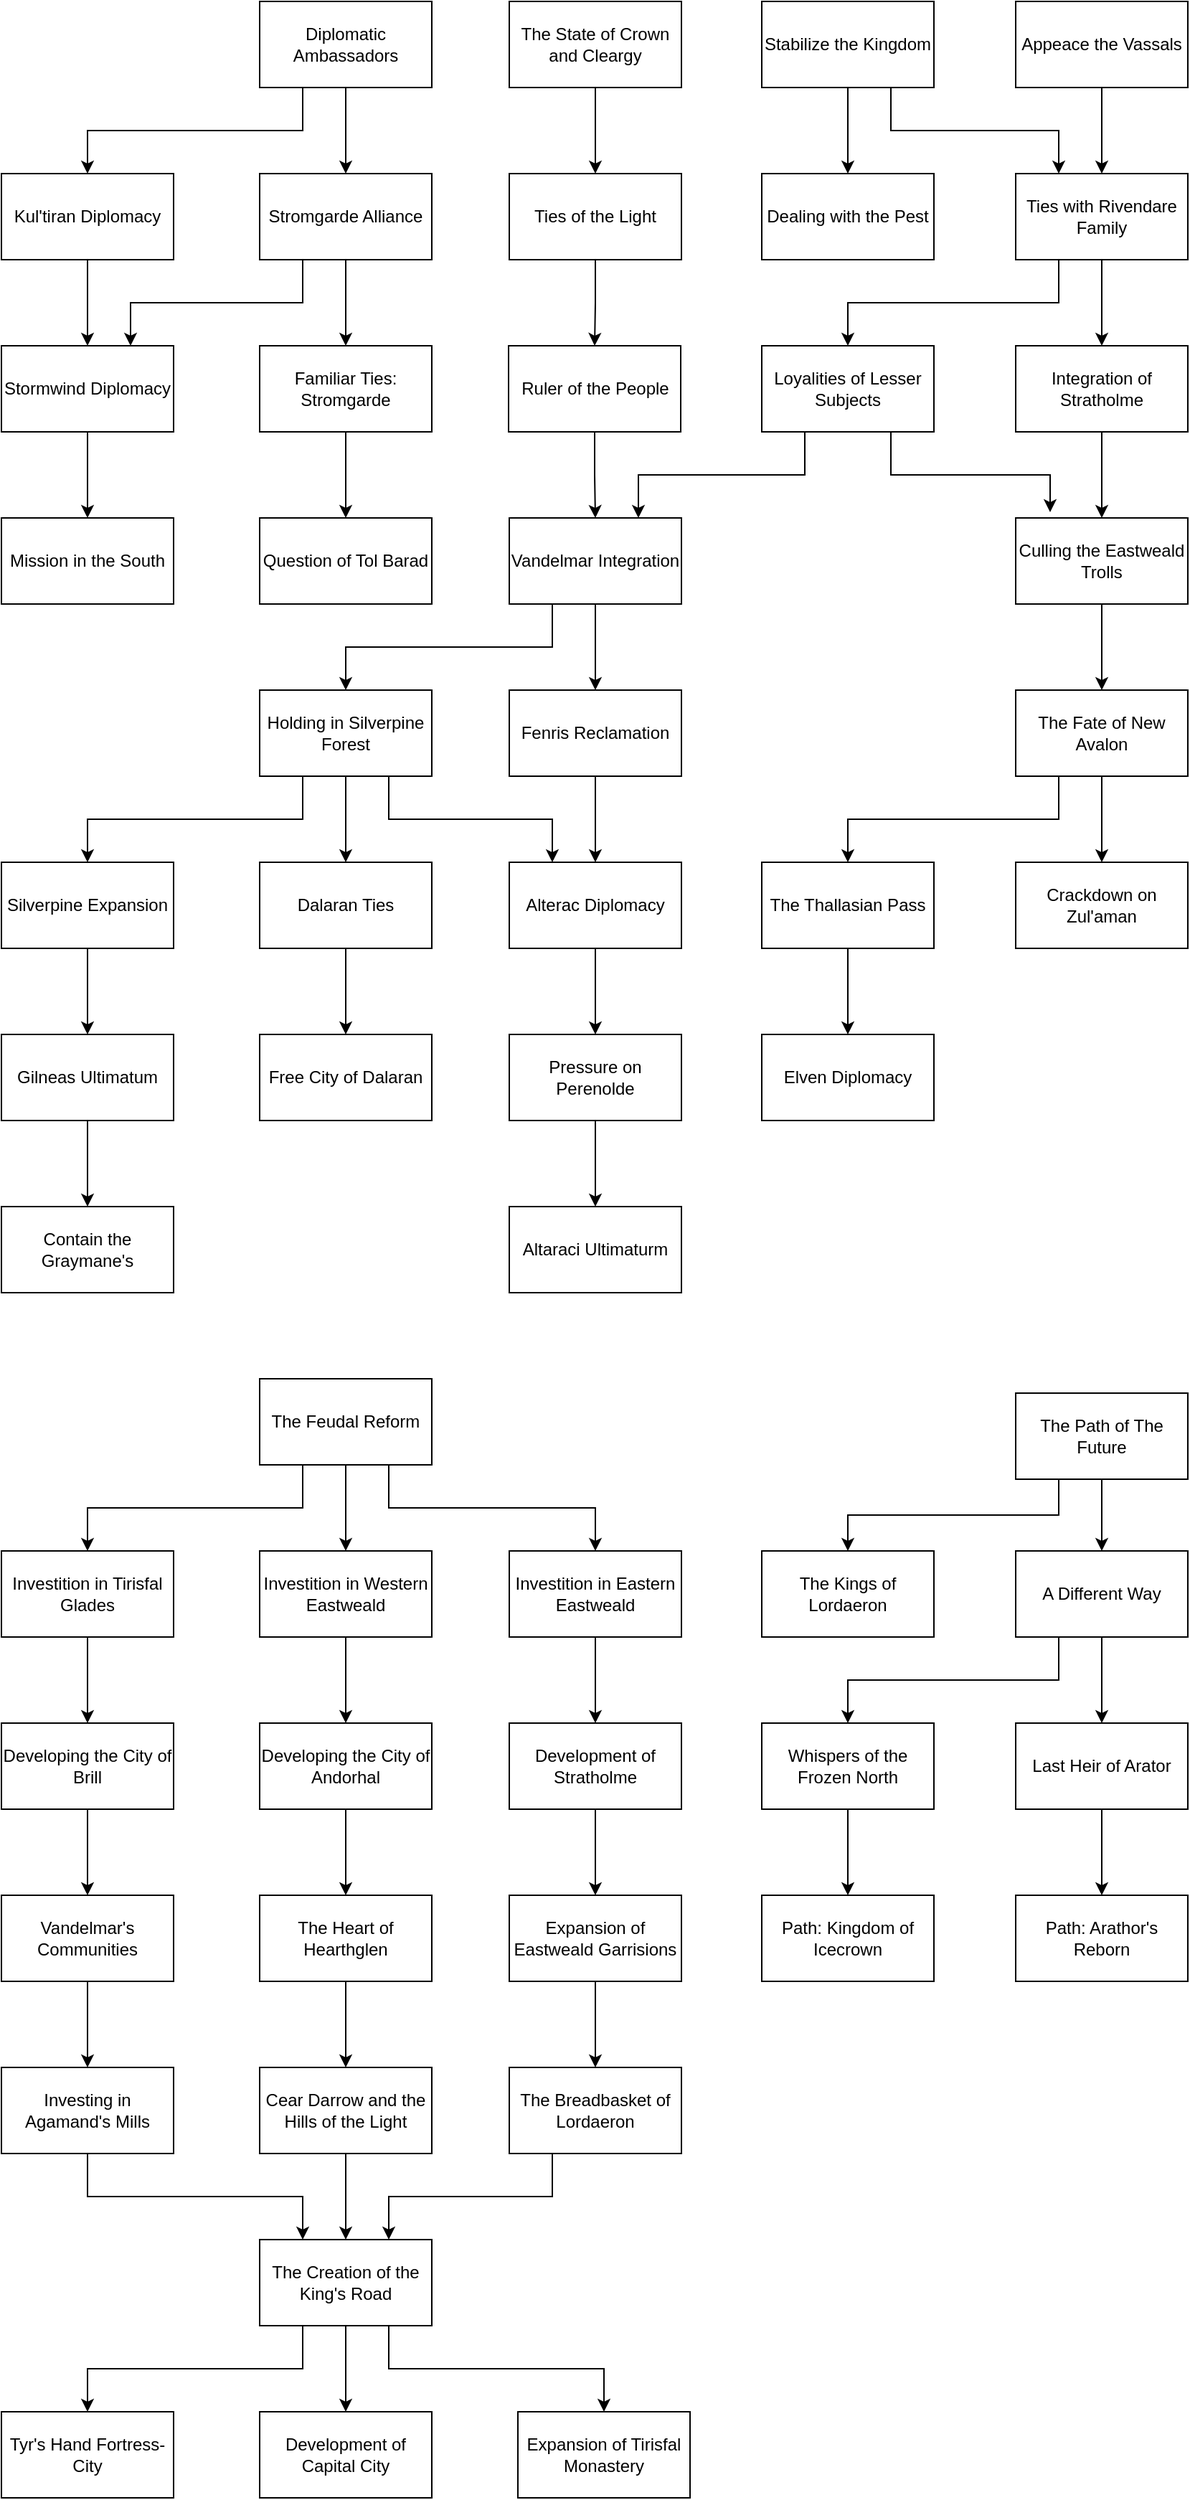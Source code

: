 <mxfile version="22.1.11" type="device">
  <diagram name="Strona-1" id="QdyoNQn1TazNJfPkpICF">
    <mxGraphModel dx="1050" dy="558" grid="1" gridSize="10" guides="1" tooltips="1" connect="1" arrows="1" fold="1" page="1" pageScale="1" pageWidth="827" pageHeight="1169" math="0" shadow="0">
      <root>
        <mxCell id="0" />
        <mxCell id="1" parent="0" />
        <mxCell id="F89bRiw3mPa7HIBQUPXN-23" style="edgeStyle=orthogonalEdgeStyle;rounded=0;orthogonalLoop=1;jettySize=auto;html=1;exitX=0.5;exitY=1;exitDx=0;exitDy=0;" edge="1" parent="1" source="F89bRiw3mPa7HIBQUPXN-1" target="F89bRiw3mPa7HIBQUPXN-21">
          <mxGeometry relative="1" as="geometry" />
        </mxCell>
        <mxCell id="F89bRiw3mPa7HIBQUPXN-1" value="The State of Crown and Cleargy" style="rounded=0;whiteSpace=wrap;html=1;" vertex="1" parent="1">
          <mxGeometry x="354" width="120" height="60" as="geometry" />
        </mxCell>
        <mxCell id="F89bRiw3mPa7HIBQUPXN-65" style="edgeStyle=orthogonalEdgeStyle;rounded=0;orthogonalLoop=1;jettySize=auto;html=1;exitX=0.25;exitY=1;exitDx=0;exitDy=0;entryX=0.75;entryY=0;entryDx=0;entryDy=0;" edge="1" parent="1" source="F89bRiw3mPa7HIBQUPXN-2" target="F89bRiw3mPa7HIBQUPXN-59">
          <mxGeometry relative="1" as="geometry" />
        </mxCell>
        <mxCell id="F89bRiw3mPa7HIBQUPXN-67" style="edgeStyle=orthogonalEdgeStyle;rounded=0;orthogonalLoop=1;jettySize=auto;html=1;exitX=0.5;exitY=1;exitDx=0;exitDy=0;entryX=0.5;entryY=0;entryDx=0;entryDy=0;" edge="1" parent="1" source="F89bRiw3mPa7HIBQUPXN-2" target="F89bRiw3mPa7HIBQUPXN-62">
          <mxGeometry relative="1" as="geometry" />
        </mxCell>
        <mxCell id="F89bRiw3mPa7HIBQUPXN-2" value="Stromgarde Alliance" style="rounded=0;whiteSpace=wrap;html=1;" vertex="1" parent="1">
          <mxGeometry x="180" y="120" width="120" height="60" as="geometry" />
        </mxCell>
        <mxCell id="F89bRiw3mPa7HIBQUPXN-17" style="edgeStyle=orthogonalEdgeStyle;rounded=0;orthogonalLoop=1;jettySize=auto;html=1;exitX=0.5;exitY=1;exitDx=0;exitDy=0;" edge="1" parent="1" source="F89bRiw3mPa7HIBQUPXN-3" target="F89bRiw3mPa7HIBQUPXN-7">
          <mxGeometry relative="1" as="geometry" />
        </mxCell>
        <mxCell id="F89bRiw3mPa7HIBQUPXN-3" value="Appeace the Vassals" style="rounded=0;whiteSpace=wrap;html=1;" vertex="1" parent="1">
          <mxGeometry x="707" width="120" height="60" as="geometry" />
        </mxCell>
        <mxCell id="F89bRiw3mPa7HIBQUPXN-60" style="edgeStyle=orthogonalEdgeStyle;rounded=0;orthogonalLoop=1;jettySize=auto;html=1;exitX=0.25;exitY=1;exitDx=0;exitDy=0;" edge="1" parent="1" source="F89bRiw3mPa7HIBQUPXN-4" target="F89bRiw3mPa7HIBQUPXN-58">
          <mxGeometry relative="1" as="geometry" />
        </mxCell>
        <mxCell id="F89bRiw3mPa7HIBQUPXN-61" style="edgeStyle=orthogonalEdgeStyle;rounded=0;orthogonalLoop=1;jettySize=auto;html=1;exitX=0.5;exitY=1;exitDx=0;exitDy=0;" edge="1" parent="1" source="F89bRiw3mPa7HIBQUPXN-4" target="F89bRiw3mPa7HIBQUPXN-2">
          <mxGeometry relative="1" as="geometry" />
        </mxCell>
        <mxCell id="F89bRiw3mPa7HIBQUPXN-4" value="Diplomatic Ambassadors" style="rounded=0;whiteSpace=wrap;html=1;" vertex="1" parent="1">
          <mxGeometry x="180" width="120" height="60" as="geometry" />
        </mxCell>
        <mxCell id="F89bRiw3mPa7HIBQUPXN-26" style="edgeStyle=orthogonalEdgeStyle;rounded=0;orthogonalLoop=1;jettySize=auto;html=1;exitX=0.75;exitY=1;exitDx=0;exitDy=0;entryX=0.25;entryY=0;entryDx=0;entryDy=0;" edge="1" parent="1" source="F89bRiw3mPa7HIBQUPXN-5" target="F89bRiw3mPa7HIBQUPXN-7">
          <mxGeometry relative="1" as="geometry" />
        </mxCell>
        <mxCell id="F89bRiw3mPa7HIBQUPXN-28" style="edgeStyle=orthogonalEdgeStyle;rounded=0;orthogonalLoop=1;jettySize=auto;html=1;exitX=0.5;exitY=1;exitDx=0;exitDy=0;" edge="1" parent="1" source="F89bRiw3mPa7HIBQUPXN-5" target="F89bRiw3mPa7HIBQUPXN-27">
          <mxGeometry relative="1" as="geometry" />
        </mxCell>
        <mxCell id="F89bRiw3mPa7HIBQUPXN-5" value="Stabilize the Kingdom" style="rounded=0;whiteSpace=wrap;html=1;" vertex="1" parent="1">
          <mxGeometry x="530" width="120" height="60" as="geometry" />
        </mxCell>
        <mxCell id="F89bRiw3mPa7HIBQUPXN-10" style="edgeStyle=orthogonalEdgeStyle;rounded=0;orthogonalLoop=1;jettySize=auto;html=1;exitX=0.5;exitY=1;exitDx=0;exitDy=0;entryX=0.5;entryY=0;entryDx=0;entryDy=0;" edge="1" parent="1" source="F89bRiw3mPa7HIBQUPXN-7" target="F89bRiw3mPa7HIBQUPXN-9">
          <mxGeometry relative="1" as="geometry" />
        </mxCell>
        <mxCell id="F89bRiw3mPa7HIBQUPXN-12" style="edgeStyle=orthogonalEdgeStyle;rounded=0;orthogonalLoop=1;jettySize=auto;html=1;exitX=0.25;exitY=1;exitDx=0;exitDy=0;" edge="1" parent="1" source="F89bRiw3mPa7HIBQUPXN-7" target="F89bRiw3mPa7HIBQUPXN-11">
          <mxGeometry relative="1" as="geometry" />
        </mxCell>
        <mxCell id="F89bRiw3mPa7HIBQUPXN-7" value="Ties with Rivendare Family" style="rounded=0;whiteSpace=wrap;html=1;" vertex="1" parent="1">
          <mxGeometry x="707" y="120" width="120" height="60" as="geometry" />
        </mxCell>
        <mxCell id="F89bRiw3mPa7HIBQUPXN-15" style="edgeStyle=orthogonalEdgeStyle;rounded=0;orthogonalLoop=1;jettySize=auto;html=1;exitX=0.5;exitY=1;exitDx=0;exitDy=0;entryX=0.5;entryY=0;entryDx=0;entryDy=0;" edge="1" parent="1" source="F89bRiw3mPa7HIBQUPXN-9" target="F89bRiw3mPa7HIBQUPXN-13">
          <mxGeometry relative="1" as="geometry" />
        </mxCell>
        <mxCell id="F89bRiw3mPa7HIBQUPXN-9" value="Integration of Stratholme" style="rounded=0;whiteSpace=wrap;html=1;" vertex="1" parent="1">
          <mxGeometry x="707" y="240" width="120" height="60" as="geometry" />
        </mxCell>
        <mxCell id="F89bRiw3mPa7HIBQUPXN-19" style="edgeStyle=orthogonalEdgeStyle;rounded=0;orthogonalLoop=1;jettySize=auto;html=1;exitX=0.25;exitY=1;exitDx=0;exitDy=0;entryX=0.75;entryY=0;entryDx=0;entryDy=0;" edge="1" parent="1" source="F89bRiw3mPa7HIBQUPXN-11" target="F89bRiw3mPa7HIBQUPXN-18">
          <mxGeometry relative="1" as="geometry" />
        </mxCell>
        <mxCell id="F89bRiw3mPa7HIBQUPXN-11" value="Loyalities of Lesser Subjects" style="rounded=0;whiteSpace=wrap;html=1;" vertex="1" parent="1">
          <mxGeometry x="530" y="240" width="120" height="60" as="geometry" />
        </mxCell>
        <mxCell id="F89bRiw3mPa7HIBQUPXN-30" style="edgeStyle=orthogonalEdgeStyle;rounded=0;orthogonalLoop=1;jettySize=auto;html=1;exitX=0.5;exitY=1;exitDx=0;exitDy=0;" edge="1" parent="1" source="F89bRiw3mPa7HIBQUPXN-13" target="F89bRiw3mPa7HIBQUPXN-29">
          <mxGeometry relative="1" as="geometry" />
        </mxCell>
        <mxCell id="F89bRiw3mPa7HIBQUPXN-13" value="Culling the Eastweald Trolls" style="rounded=0;whiteSpace=wrap;html=1;" vertex="1" parent="1">
          <mxGeometry x="707" y="360" width="120" height="60" as="geometry" />
        </mxCell>
        <mxCell id="F89bRiw3mPa7HIBQUPXN-38" style="edgeStyle=orthogonalEdgeStyle;rounded=0;orthogonalLoop=1;jettySize=auto;html=1;exitX=0.5;exitY=1;exitDx=0;exitDy=0;entryX=0.5;entryY=0;entryDx=0;entryDy=0;" edge="1" parent="1" source="F89bRiw3mPa7HIBQUPXN-18" target="F89bRiw3mPa7HIBQUPXN-37">
          <mxGeometry relative="1" as="geometry" />
        </mxCell>
        <mxCell id="F89bRiw3mPa7HIBQUPXN-40" style="edgeStyle=orthogonalEdgeStyle;rounded=0;orthogonalLoop=1;jettySize=auto;html=1;exitX=0.25;exitY=1;exitDx=0;exitDy=0;" edge="1" parent="1" source="F89bRiw3mPa7HIBQUPXN-18" target="F89bRiw3mPa7HIBQUPXN-39">
          <mxGeometry relative="1" as="geometry" />
        </mxCell>
        <mxCell id="F89bRiw3mPa7HIBQUPXN-18" value="Vandelmar Integration" style="rounded=0;whiteSpace=wrap;html=1;" vertex="1" parent="1">
          <mxGeometry x="354" y="360" width="120" height="60" as="geometry" />
        </mxCell>
        <mxCell id="F89bRiw3mPa7HIBQUPXN-20" style="edgeStyle=orthogonalEdgeStyle;rounded=0;orthogonalLoop=1;jettySize=auto;html=1;exitX=0.75;exitY=1;exitDx=0;exitDy=0;entryX=0.2;entryY=-0.067;entryDx=0;entryDy=0;entryPerimeter=0;" edge="1" parent="1" source="F89bRiw3mPa7HIBQUPXN-11" target="F89bRiw3mPa7HIBQUPXN-13">
          <mxGeometry relative="1" as="geometry" />
        </mxCell>
        <mxCell id="F89bRiw3mPa7HIBQUPXN-24" style="edgeStyle=orthogonalEdgeStyle;rounded=0;orthogonalLoop=1;jettySize=auto;html=1;exitX=0.5;exitY=1;exitDx=0;exitDy=0;entryX=0.5;entryY=0;entryDx=0;entryDy=0;" edge="1" parent="1" source="F89bRiw3mPa7HIBQUPXN-21" target="F89bRiw3mPa7HIBQUPXN-22">
          <mxGeometry relative="1" as="geometry" />
        </mxCell>
        <mxCell id="F89bRiw3mPa7HIBQUPXN-21" value="Ties of the Light" style="rounded=0;whiteSpace=wrap;html=1;" vertex="1" parent="1">
          <mxGeometry x="354" y="120" width="120" height="60" as="geometry" />
        </mxCell>
        <mxCell id="F89bRiw3mPa7HIBQUPXN-25" style="edgeStyle=orthogonalEdgeStyle;rounded=0;orthogonalLoop=1;jettySize=auto;html=1;exitX=0.5;exitY=1;exitDx=0;exitDy=0;" edge="1" parent="1" source="F89bRiw3mPa7HIBQUPXN-22" target="F89bRiw3mPa7HIBQUPXN-18">
          <mxGeometry relative="1" as="geometry" />
        </mxCell>
        <mxCell id="F89bRiw3mPa7HIBQUPXN-22" value="Ruler of the People" style="rounded=0;whiteSpace=wrap;html=1;" vertex="1" parent="1">
          <mxGeometry x="353.5" y="240" width="120" height="60" as="geometry" />
        </mxCell>
        <mxCell id="F89bRiw3mPa7HIBQUPXN-27" value="Dealing with the Pest" style="rounded=0;whiteSpace=wrap;html=1;" vertex="1" parent="1">
          <mxGeometry x="530" y="120" width="120" height="60" as="geometry" />
        </mxCell>
        <mxCell id="F89bRiw3mPa7HIBQUPXN-32" style="edgeStyle=orthogonalEdgeStyle;rounded=0;orthogonalLoop=1;jettySize=auto;html=1;exitX=0.5;exitY=1;exitDx=0;exitDy=0;" edge="1" parent="1" source="F89bRiw3mPa7HIBQUPXN-29" target="F89bRiw3mPa7HIBQUPXN-31">
          <mxGeometry relative="1" as="geometry" />
        </mxCell>
        <mxCell id="F89bRiw3mPa7HIBQUPXN-34" style="edgeStyle=orthogonalEdgeStyle;rounded=0;orthogonalLoop=1;jettySize=auto;html=1;exitX=0.25;exitY=1;exitDx=0;exitDy=0;" edge="1" parent="1" source="F89bRiw3mPa7HIBQUPXN-29" target="F89bRiw3mPa7HIBQUPXN-33">
          <mxGeometry relative="1" as="geometry" />
        </mxCell>
        <mxCell id="F89bRiw3mPa7HIBQUPXN-29" value="The Fate of New Avalon" style="rounded=0;whiteSpace=wrap;html=1;" vertex="1" parent="1">
          <mxGeometry x="707" y="480" width="120" height="60" as="geometry" />
        </mxCell>
        <mxCell id="F89bRiw3mPa7HIBQUPXN-31" value="Crackdown on Zul&#39;aman" style="rounded=0;whiteSpace=wrap;html=1;" vertex="1" parent="1">
          <mxGeometry x="707" y="600" width="120" height="60" as="geometry" />
        </mxCell>
        <mxCell id="F89bRiw3mPa7HIBQUPXN-36" style="edgeStyle=orthogonalEdgeStyle;rounded=0;orthogonalLoop=1;jettySize=auto;html=1;exitX=0.5;exitY=1;exitDx=0;exitDy=0;" edge="1" parent="1" source="F89bRiw3mPa7HIBQUPXN-33" target="F89bRiw3mPa7HIBQUPXN-35">
          <mxGeometry relative="1" as="geometry" />
        </mxCell>
        <mxCell id="F89bRiw3mPa7HIBQUPXN-33" value="The Thallasian Pass" style="rounded=0;whiteSpace=wrap;html=1;" vertex="1" parent="1">
          <mxGeometry x="530" y="600" width="120" height="60" as="geometry" />
        </mxCell>
        <mxCell id="F89bRiw3mPa7HIBQUPXN-35" value="Elven Diplomacy" style="rounded=0;whiteSpace=wrap;html=1;" vertex="1" parent="1">
          <mxGeometry x="530" y="720" width="120" height="60" as="geometry" />
        </mxCell>
        <mxCell id="F89bRiw3mPa7HIBQUPXN-46" style="edgeStyle=orthogonalEdgeStyle;rounded=0;orthogonalLoop=1;jettySize=auto;html=1;exitX=0.5;exitY=1;exitDx=0;exitDy=0;" edge="1" parent="1" source="F89bRiw3mPa7HIBQUPXN-37" target="F89bRiw3mPa7HIBQUPXN-44">
          <mxGeometry relative="1" as="geometry" />
        </mxCell>
        <mxCell id="F89bRiw3mPa7HIBQUPXN-37" value="Fenris Reclamation" style="rounded=0;whiteSpace=wrap;html=1;" vertex="1" parent="1">
          <mxGeometry x="354" y="480" width="120" height="60" as="geometry" />
        </mxCell>
        <mxCell id="F89bRiw3mPa7HIBQUPXN-42" style="edgeStyle=orthogonalEdgeStyle;rounded=0;orthogonalLoop=1;jettySize=auto;html=1;exitX=0.5;exitY=1;exitDx=0;exitDy=0;" edge="1" parent="1" source="F89bRiw3mPa7HIBQUPXN-39" target="F89bRiw3mPa7HIBQUPXN-41">
          <mxGeometry relative="1" as="geometry" />
        </mxCell>
        <mxCell id="F89bRiw3mPa7HIBQUPXN-45" style="edgeStyle=orthogonalEdgeStyle;rounded=0;orthogonalLoop=1;jettySize=auto;html=1;exitX=0.75;exitY=1;exitDx=0;exitDy=0;entryX=0.25;entryY=0;entryDx=0;entryDy=0;" edge="1" parent="1" source="F89bRiw3mPa7HIBQUPXN-39" target="F89bRiw3mPa7HIBQUPXN-44">
          <mxGeometry relative="1" as="geometry" />
        </mxCell>
        <mxCell id="F89bRiw3mPa7HIBQUPXN-48" style="edgeStyle=orthogonalEdgeStyle;rounded=0;orthogonalLoop=1;jettySize=auto;html=1;exitX=0.25;exitY=1;exitDx=0;exitDy=0;" edge="1" parent="1" source="F89bRiw3mPa7HIBQUPXN-39" target="F89bRiw3mPa7HIBQUPXN-43">
          <mxGeometry relative="1" as="geometry" />
        </mxCell>
        <mxCell id="F89bRiw3mPa7HIBQUPXN-39" value="Holding in Silverpine Forest" style="rounded=0;whiteSpace=wrap;html=1;" vertex="1" parent="1">
          <mxGeometry x="180" y="480" width="120" height="60" as="geometry" />
        </mxCell>
        <mxCell id="F89bRiw3mPa7HIBQUPXN-50" style="edgeStyle=orthogonalEdgeStyle;rounded=0;orthogonalLoop=1;jettySize=auto;html=1;exitX=0.5;exitY=1;exitDx=0;exitDy=0;" edge="1" parent="1" source="F89bRiw3mPa7HIBQUPXN-41" target="F89bRiw3mPa7HIBQUPXN-49">
          <mxGeometry relative="1" as="geometry" />
        </mxCell>
        <mxCell id="F89bRiw3mPa7HIBQUPXN-41" value="Dalaran Ties" style="rounded=0;whiteSpace=wrap;html=1;" vertex="1" parent="1">
          <mxGeometry x="180" y="600" width="120" height="60" as="geometry" />
        </mxCell>
        <mxCell id="F89bRiw3mPa7HIBQUPXN-56" style="edgeStyle=orthogonalEdgeStyle;rounded=0;orthogonalLoop=1;jettySize=auto;html=1;exitX=0.5;exitY=1;exitDx=0;exitDy=0;entryX=0.5;entryY=0;entryDx=0;entryDy=0;" edge="1" parent="1" source="F89bRiw3mPa7HIBQUPXN-43" target="F89bRiw3mPa7HIBQUPXN-54">
          <mxGeometry relative="1" as="geometry" />
        </mxCell>
        <mxCell id="F89bRiw3mPa7HIBQUPXN-43" value="Silverpine Expansion" style="rounded=0;whiteSpace=wrap;html=1;" vertex="1" parent="1">
          <mxGeometry y="600" width="120" height="60" as="geometry" />
        </mxCell>
        <mxCell id="F89bRiw3mPa7HIBQUPXN-51" style="edgeStyle=orthogonalEdgeStyle;rounded=0;orthogonalLoop=1;jettySize=auto;html=1;exitX=0.5;exitY=1;exitDx=0;exitDy=0;" edge="1" parent="1" source="F89bRiw3mPa7HIBQUPXN-44" target="F89bRiw3mPa7HIBQUPXN-47">
          <mxGeometry relative="1" as="geometry" />
        </mxCell>
        <mxCell id="F89bRiw3mPa7HIBQUPXN-44" value="Alterac Diplomacy" style="rounded=0;whiteSpace=wrap;html=1;" vertex="1" parent="1">
          <mxGeometry x="354" y="600" width="120" height="60" as="geometry" />
        </mxCell>
        <mxCell id="F89bRiw3mPa7HIBQUPXN-53" style="edgeStyle=orthogonalEdgeStyle;rounded=0;orthogonalLoop=1;jettySize=auto;html=1;exitX=0.5;exitY=1;exitDx=0;exitDy=0;" edge="1" parent="1" source="F89bRiw3mPa7HIBQUPXN-47" target="F89bRiw3mPa7HIBQUPXN-52">
          <mxGeometry relative="1" as="geometry" />
        </mxCell>
        <mxCell id="F89bRiw3mPa7HIBQUPXN-47" value="Pressure on Perenolde" style="rounded=0;whiteSpace=wrap;html=1;" vertex="1" parent="1">
          <mxGeometry x="354" y="720" width="120" height="60" as="geometry" />
        </mxCell>
        <mxCell id="F89bRiw3mPa7HIBQUPXN-49" value="Free City of Dalaran" style="rounded=0;whiteSpace=wrap;html=1;" vertex="1" parent="1">
          <mxGeometry x="180" y="720" width="120" height="60" as="geometry" />
        </mxCell>
        <mxCell id="F89bRiw3mPa7HIBQUPXN-52" value="Altaraci Ultimaturm" style="rounded=0;whiteSpace=wrap;html=1;" vertex="1" parent="1">
          <mxGeometry x="354" y="840" width="120" height="60" as="geometry" />
        </mxCell>
        <mxCell id="F89bRiw3mPa7HIBQUPXN-57" style="edgeStyle=orthogonalEdgeStyle;rounded=0;orthogonalLoop=1;jettySize=auto;html=1;exitX=0.5;exitY=1;exitDx=0;exitDy=0;" edge="1" parent="1" source="F89bRiw3mPa7HIBQUPXN-54" target="F89bRiw3mPa7HIBQUPXN-55">
          <mxGeometry relative="1" as="geometry" />
        </mxCell>
        <mxCell id="F89bRiw3mPa7HIBQUPXN-54" value="Gilneas Ultimatum" style="rounded=0;whiteSpace=wrap;html=1;" vertex="1" parent="1">
          <mxGeometry y="720" width="120" height="60" as="geometry" />
        </mxCell>
        <mxCell id="F89bRiw3mPa7HIBQUPXN-55" value="Contain the Graymane&#39;s" style="rounded=0;whiteSpace=wrap;html=1;" vertex="1" parent="1">
          <mxGeometry y="840" width="120" height="60" as="geometry" />
        </mxCell>
        <mxCell id="F89bRiw3mPa7HIBQUPXN-64" style="edgeStyle=orthogonalEdgeStyle;rounded=0;orthogonalLoop=1;jettySize=auto;html=1;exitX=0.5;exitY=1;exitDx=0;exitDy=0;" edge="1" parent="1" source="F89bRiw3mPa7HIBQUPXN-58" target="F89bRiw3mPa7HIBQUPXN-59">
          <mxGeometry relative="1" as="geometry" />
        </mxCell>
        <mxCell id="F89bRiw3mPa7HIBQUPXN-58" value="Kul&#39;tiran Diplomacy" style="rounded=0;whiteSpace=wrap;html=1;" vertex="1" parent="1">
          <mxGeometry y="120" width="120" height="60" as="geometry" />
        </mxCell>
        <mxCell id="F89bRiw3mPa7HIBQUPXN-70" style="edgeStyle=orthogonalEdgeStyle;rounded=0;orthogonalLoop=1;jettySize=auto;html=1;exitX=0.5;exitY=1;exitDx=0;exitDy=0;" edge="1" parent="1" source="F89bRiw3mPa7HIBQUPXN-59" target="F89bRiw3mPa7HIBQUPXN-69">
          <mxGeometry relative="1" as="geometry" />
        </mxCell>
        <mxCell id="F89bRiw3mPa7HIBQUPXN-59" value="Stormwind Diplomacy" style="rounded=0;whiteSpace=wrap;html=1;" vertex="1" parent="1">
          <mxGeometry y="240" width="120" height="60" as="geometry" />
        </mxCell>
        <mxCell id="F89bRiw3mPa7HIBQUPXN-68" style="edgeStyle=orthogonalEdgeStyle;rounded=0;orthogonalLoop=1;jettySize=auto;html=1;" edge="1" parent="1" source="F89bRiw3mPa7HIBQUPXN-62" target="F89bRiw3mPa7HIBQUPXN-66">
          <mxGeometry relative="1" as="geometry" />
        </mxCell>
        <mxCell id="F89bRiw3mPa7HIBQUPXN-62" value="Familiar Ties: Stromgarde" style="rounded=0;whiteSpace=wrap;html=1;" vertex="1" parent="1">
          <mxGeometry x="180" y="240" width="120" height="60" as="geometry" />
        </mxCell>
        <mxCell id="F89bRiw3mPa7HIBQUPXN-66" value="Question of Tol Barad" style="rounded=0;whiteSpace=wrap;html=1;" vertex="1" parent="1">
          <mxGeometry x="180" y="360" width="120" height="60" as="geometry" />
        </mxCell>
        <mxCell id="F89bRiw3mPa7HIBQUPXN-69" value="Mission in the South" style="rounded=0;whiteSpace=wrap;html=1;" vertex="1" parent="1">
          <mxGeometry y="360" width="120" height="60" as="geometry" />
        </mxCell>
        <mxCell id="F89bRiw3mPa7HIBQUPXN-82" style="edgeStyle=orthogonalEdgeStyle;rounded=0;orthogonalLoop=1;jettySize=auto;html=1;exitX=0.5;exitY=1;exitDx=0;exitDy=0;" edge="1" parent="1" source="F89bRiw3mPa7HIBQUPXN-71" target="F89bRiw3mPa7HIBQUPXN-74">
          <mxGeometry relative="1" as="geometry" />
        </mxCell>
        <mxCell id="F89bRiw3mPa7HIBQUPXN-83" style="edgeStyle=orthogonalEdgeStyle;rounded=0;orthogonalLoop=1;jettySize=auto;html=1;exitX=0.25;exitY=1;exitDx=0;exitDy=0;" edge="1" parent="1" source="F89bRiw3mPa7HIBQUPXN-71" target="F89bRiw3mPa7HIBQUPXN-72">
          <mxGeometry relative="1" as="geometry" />
        </mxCell>
        <mxCell id="F89bRiw3mPa7HIBQUPXN-87" style="edgeStyle=orthogonalEdgeStyle;rounded=0;orthogonalLoop=1;jettySize=auto;html=1;exitX=0.75;exitY=1;exitDx=0;exitDy=0;" edge="1" parent="1" source="F89bRiw3mPa7HIBQUPXN-71" target="F89bRiw3mPa7HIBQUPXN-77">
          <mxGeometry relative="1" as="geometry" />
        </mxCell>
        <mxCell id="F89bRiw3mPa7HIBQUPXN-71" value="The Feudal Reform" style="rounded=0;whiteSpace=wrap;html=1;" vertex="1" parent="1">
          <mxGeometry x="180" y="960" width="120" height="60" as="geometry" />
        </mxCell>
        <mxCell id="F89bRiw3mPa7HIBQUPXN-84" style="edgeStyle=orthogonalEdgeStyle;rounded=0;orthogonalLoop=1;jettySize=auto;html=1;exitX=0.5;exitY=1;exitDx=0;exitDy=0;entryX=0.5;entryY=0;entryDx=0;entryDy=0;" edge="1" parent="1" source="F89bRiw3mPa7HIBQUPXN-72" target="F89bRiw3mPa7HIBQUPXN-73">
          <mxGeometry relative="1" as="geometry" />
        </mxCell>
        <mxCell id="F89bRiw3mPa7HIBQUPXN-72" value="Investition in Tirisfal Glades" style="rounded=0;whiteSpace=wrap;html=1;" vertex="1" parent="1">
          <mxGeometry y="1080" width="120" height="60" as="geometry" />
        </mxCell>
        <mxCell id="F89bRiw3mPa7HIBQUPXN-85" style="edgeStyle=orthogonalEdgeStyle;rounded=0;orthogonalLoop=1;jettySize=auto;html=1;exitX=0.5;exitY=1;exitDx=0;exitDy=0;" edge="1" parent="1" source="F89bRiw3mPa7HIBQUPXN-73" target="F89bRiw3mPa7HIBQUPXN-79">
          <mxGeometry relative="1" as="geometry" />
        </mxCell>
        <mxCell id="F89bRiw3mPa7HIBQUPXN-73" value="Developing the City of Brill" style="rounded=0;whiteSpace=wrap;html=1;" vertex="1" parent="1">
          <mxGeometry y="1200" width="120" height="60" as="geometry" />
        </mxCell>
        <mxCell id="F89bRiw3mPa7HIBQUPXN-86" style="edgeStyle=orthogonalEdgeStyle;rounded=0;orthogonalLoop=1;jettySize=auto;html=1;exitX=0.5;exitY=1;exitDx=0;exitDy=0;" edge="1" parent="1" source="F89bRiw3mPa7HIBQUPXN-74" target="F89bRiw3mPa7HIBQUPXN-76">
          <mxGeometry relative="1" as="geometry" />
        </mxCell>
        <mxCell id="F89bRiw3mPa7HIBQUPXN-74" value="Investition in Western Eastweald" style="rounded=0;whiteSpace=wrap;html=1;" vertex="1" parent="1">
          <mxGeometry x="180" y="1080" width="120" height="60" as="geometry" />
        </mxCell>
        <mxCell id="F89bRiw3mPa7HIBQUPXN-89" style="edgeStyle=orthogonalEdgeStyle;rounded=0;orthogonalLoop=1;jettySize=auto;html=1;exitX=0.5;exitY=1;exitDx=0;exitDy=0;" edge="1" parent="1" source="F89bRiw3mPa7HIBQUPXN-76" target="F89bRiw3mPa7HIBQUPXN-80">
          <mxGeometry relative="1" as="geometry" />
        </mxCell>
        <mxCell id="F89bRiw3mPa7HIBQUPXN-76" value="Developing the City of Andorhal" style="rounded=0;whiteSpace=wrap;html=1;" vertex="1" parent="1">
          <mxGeometry x="180" y="1200" width="120" height="60" as="geometry" />
        </mxCell>
        <mxCell id="F89bRiw3mPa7HIBQUPXN-88" style="edgeStyle=orthogonalEdgeStyle;rounded=0;orthogonalLoop=1;jettySize=auto;html=1;exitX=0.5;exitY=1;exitDx=0;exitDy=0;" edge="1" parent="1" source="F89bRiw3mPa7HIBQUPXN-77" target="F89bRiw3mPa7HIBQUPXN-78">
          <mxGeometry relative="1" as="geometry" />
        </mxCell>
        <mxCell id="F89bRiw3mPa7HIBQUPXN-77" value="Investition in Eastern Eastweald" style="rounded=0;whiteSpace=wrap;html=1;" vertex="1" parent="1">
          <mxGeometry x="354" y="1080" width="120" height="60" as="geometry" />
        </mxCell>
        <mxCell id="F89bRiw3mPa7HIBQUPXN-90" style="edgeStyle=orthogonalEdgeStyle;rounded=0;orthogonalLoop=1;jettySize=auto;html=1;exitX=0.5;exitY=1;exitDx=0;exitDy=0;entryX=0.5;entryY=0;entryDx=0;entryDy=0;" edge="1" parent="1" source="F89bRiw3mPa7HIBQUPXN-78" target="F89bRiw3mPa7HIBQUPXN-81">
          <mxGeometry relative="1" as="geometry" />
        </mxCell>
        <mxCell id="F89bRiw3mPa7HIBQUPXN-78" value="Development of Stratholme" style="rounded=0;whiteSpace=wrap;html=1;" vertex="1" parent="1">
          <mxGeometry x="354" y="1200" width="120" height="60" as="geometry" />
        </mxCell>
        <mxCell id="F89bRiw3mPa7HIBQUPXN-92" style="edgeStyle=orthogonalEdgeStyle;rounded=0;orthogonalLoop=1;jettySize=auto;html=1;exitX=0.5;exitY=1;exitDx=0;exitDy=0;" edge="1" parent="1" source="F89bRiw3mPa7HIBQUPXN-79" target="F89bRiw3mPa7HIBQUPXN-91">
          <mxGeometry relative="1" as="geometry" />
        </mxCell>
        <mxCell id="F89bRiw3mPa7HIBQUPXN-79" value="Vandelmar&#39;s Communities" style="rounded=0;whiteSpace=wrap;html=1;" vertex="1" parent="1">
          <mxGeometry y="1320" width="120" height="60" as="geometry" />
        </mxCell>
        <mxCell id="F89bRiw3mPa7HIBQUPXN-94" style="edgeStyle=orthogonalEdgeStyle;rounded=0;orthogonalLoop=1;jettySize=auto;html=1;exitX=0.5;exitY=1;exitDx=0;exitDy=0;" edge="1" parent="1" source="F89bRiw3mPa7HIBQUPXN-80" target="F89bRiw3mPa7HIBQUPXN-93">
          <mxGeometry relative="1" as="geometry" />
        </mxCell>
        <mxCell id="F89bRiw3mPa7HIBQUPXN-80" value="The Heart of Hearthglen" style="rounded=0;whiteSpace=wrap;html=1;" vertex="1" parent="1">
          <mxGeometry x="180" y="1320" width="120" height="60" as="geometry" />
        </mxCell>
        <mxCell id="F89bRiw3mPa7HIBQUPXN-101" style="edgeStyle=orthogonalEdgeStyle;rounded=0;orthogonalLoop=1;jettySize=auto;html=1;exitX=0.5;exitY=1;exitDx=0;exitDy=0;entryX=0.5;entryY=0;entryDx=0;entryDy=0;" edge="1" parent="1" source="F89bRiw3mPa7HIBQUPXN-81" target="F89bRiw3mPa7HIBQUPXN-95">
          <mxGeometry relative="1" as="geometry" />
        </mxCell>
        <mxCell id="F89bRiw3mPa7HIBQUPXN-81" value="Expansion of Eastweald Garrisions" style="rounded=0;whiteSpace=wrap;html=1;" vertex="1" parent="1">
          <mxGeometry x="354" y="1320" width="120" height="60" as="geometry" />
        </mxCell>
        <mxCell id="F89bRiw3mPa7HIBQUPXN-102" style="edgeStyle=orthogonalEdgeStyle;rounded=0;orthogonalLoop=1;jettySize=auto;html=1;exitX=0.5;exitY=1;exitDx=0;exitDy=0;entryX=0.25;entryY=0;entryDx=0;entryDy=0;" edge="1" parent="1" source="F89bRiw3mPa7HIBQUPXN-91" target="F89bRiw3mPa7HIBQUPXN-97">
          <mxGeometry relative="1" as="geometry" />
        </mxCell>
        <mxCell id="F89bRiw3mPa7HIBQUPXN-91" value="Investing in Agamand&#39;s Mills" style="rounded=0;whiteSpace=wrap;html=1;" vertex="1" parent="1">
          <mxGeometry y="1440" width="120" height="60" as="geometry" />
        </mxCell>
        <mxCell id="F89bRiw3mPa7HIBQUPXN-103" style="edgeStyle=orthogonalEdgeStyle;rounded=0;orthogonalLoop=1;jettySize=auto;html=1;exitX=0.5;exitY=1;exitDx=0;exitDy=0;" edge="1" parent="1" source="F89bRiw3mPa7HIBQUPXN-93" target="F89bRiw3mPa7HIBQUPXN-97">
          <mxGeometry relative="1" as="geometry" />
        </mxCell>
        <mxCell id="F89bRiw3mPa7HIBQUPXN-93" value="Cear Darrow and the Hills of the Light" style="rounded=0;whiteSpace=wrap;html=1;" vertex="1" parent="1">
          <mxGeometry x="180" y="1440" width="120" height="60" as="geometry" />
        </mxCell>
        <mxCell id="F89bRiw3mPa7HIBQUPXN-104" style="edgeStyle=orthogonalEdgeStyle;rounded=0;orthogonalLoop=1;jettySize=auto;html=1;exitX=0.25;exitY=1;exitDx=0;exitDy=0;entryX=0.75;entryY=0;entryDx=0;entryDy=0;" edge="1" parent="1" source="F89bRiw3mPa7HIBQUPXN-95" target="F89bRiw3mPa7HIBQUPXN-97">
          <mxGeometry relative="1" as="geometry" />
        </mxCell>
        <mxCell id="F89bRiw3mPa7HIBQUPXN-95" value="The Breadbasket of Lordaeron" style="rounded=0;whiteSpace=wrap;html=1;" vertex="1" parent="1">
          <mxGeometry x="354" y="1440" width="120" height="60" as="geometry" />
        </mxCell>
        <mxCell id="F89bRiw3mPa7HIBQUPXN-106" style="edgeStyle=orthogonalEdgeStyle;rounded=0;orthogonalLoop=1;jettySize=auto;html=1;exitX=0.5;exitY=1;exitDx=0;exitDy=0;entryX=0.5;entryY=0;entryDx=0;entryDy=0;" edge="1" parent="1" source="F89bRiw3mPa7HIBQUPXN-97" target="F89bRiw3mPa7HIBQUPXN-98">
          <mxGeometry relative="1" as="geometry" />
        </mxCell>
        <mxCell id="F89bRiw3mPa7HIBQUPXN-107" style="edgeStyle=orthogonalEdgeStyle;rounded=0;orthogonalLoop=1;jettySize=auto;html=1;exitX=0.75;exitY=1;exitDx=0;exitDy=0;" edge="1" parent="1" source="F89bRiw3mPa7HIBQUPXN-97" target="F89bRiw3mPa7HIBQUPXN-100">
          <mxGeometry relative="1" as="geometry" />
        </mxCell>
        <mxCell id="F89bRiw3mPa7HIBQUPXN-108" style="edgeStyle=orthogonalEdgeStyle;rounded=0;orthogonalLoop=1;jettySize=auto;html=1;exitX=0.25;exitY=1;exitDx=0;exitDy=0;" edge="1" parent="1" source="F89bRiw3mPa7HIBQUPXN-97" target="F89bRiw3mPa7HIBQUPXN-99">
          <mxGeometry relative="1" as="geometry" />
        </mxCell>
        <mxCell id="F89bRiw3mPa7HIBQUPXN-97" value="The Creation of the King&#39;s Road" style="rounded=0;whiteSpace=wrap;html=1;" vertex="1" parent="1">
          <mxGeometry x="180" y="1560" width="120" height="60" as="geometry" />
        </mxCell>
        <mxCell id="F89bRiw3mPa7HIBQUPXN-98" value="Development of Capital City" style="rounded=0;whiteSpace=wrap;html=1;" vertex="1" parent="1">
          <mxGeometry x="180" y="1680" width="120" height="60" as="geometry" />
        </mxCell>
        <mxCell id="F89bRiw3mPa7HIBQUPXN-99" value="Tyr&#39;s Hand Fortress-City" style="rounded=0;whiteSpace=wrap;html=1;" vertex="1" parent="1">
          <mxGeometry y="1680" width="120" height="60" as="geometry" />
        </mxCell>
        <mxCell id="F89bRiw3mPa7HIBQUPXN-100" value="Expansion of Tirisfal Monastery" style="rounded=0;whiteSpace=wrap;html=1;" vertex="1" parent="1">
          <mxGeometry x="360" y="1680" width="120" height="60" as="geometry" />
        </mxCell>
        <mxCell id="F89bRiw3mPa7HIBQUPXN-114" style="edgeStyle=orthogonalEdgeStyle;rounded=0;orthogonalLoop=1;jettySize=auto;html=1;exitX=0.5;exitY=1;exitDx=0;exitDy=0;" edge="1" parent="1" source="F89bRiw3mPa7HIBQUPXN-109" target="F89bRiw3mPa7HIBQUPXN-110">
          <mxGeometry relative="1" as="geometry" />
        </mxCell>
        <mxCell id="F89bRiw3mPa7HIBQUPXN-115" style="edgeStyle=orthogonalEdgeStyle;rounded=0;orthogonalLoop=1;jettySize=auto;html=1;exitX=0.25;exitY=1;exitDx=0;exitDy=0;" edge="1" parent="1" source="F89bRiw3mPa7HIBQUPXN-109" target="F89bRiw3mPa7HIBQUPXN-111">
          <mxGeometry relative="1" as="geometry" />
        </mxCell>
        <mxCell id="F89bRiw3mPa7HIBQUPXN-109" value="The Path of The Future" style="rounded=0;whiteSpace=wrap;html=1;" vertex="1" parent="1">
          <mxGeometry x="707" y="970" width="120" height="60" as="geometry" />
        </mxCell>
        <mxCell id="F89bRiw3mPa7HIBQUPXN-118" style="edgeStyle=orthogonalEdgeStyle;rounded=0;orthogonalLoop=1;jettySize=auto;html=1;exitX=0.5;exitY=1;exitDx=0;exitDy=0;" edge="1" parent="1" source="F89bRiw3mPa7HIBQUPXN-110" target="F89bRiw3mPa7HIBQUPXN-112">
          <mxGeometry relative="1" as="geometry" />
        </mxCell>
        <mxCell id="F89bRiw3mPa7HIBQUPXN-120" style="edgeStyle=orthogonalEdgeStyle;rounded=0;orthogonalLoop=1;jettySize=auto;html=1;exitX=0.25;exitY=1;exitDx=0;exitDy=0;" edge="1" parent="1" source="F89bRiw3mPa7HIBQUPXN-110" target="F89bRiw3mPa7HIBQUPXN-113">
          <mxGeometry relative="1" as="geometry" />
        </mxCell>
        <mxCell id="F89bRiw3mPa7HIBQUPXN-110" value="A Different Way" style="rounded=0;whiteSpace=wrap;html=1;" vertex="1" parent="1">
          <mxGeometry x="707" y="1080" width="120" height="60" as="geometry" />
        </mxCell>
        <mxCell id="F89bRiw3mPa7HIBQUPXN-111" value="The Kings of Lordaeron" style="rounded=0;whiteSpace=wrap;html=1;" vertex="1" parent="1">
          <mxGeometry x="530" y="1080" width="120" height="60" as="geometry" />
        </mxCell>
        <mxCell id="F89bRiw3mPa7HIBQUPXN-119" style="edgeStyle=orthogonalEdgeStyle;rounded=0;orthogonalLoop=1;jettySize=auto;html=1;exitX=0.5;exitY=1;exitDx=0;exitDy=0;" edge="1" parent="1" source="F89bRiw3mPa7HIBQUPXN-112" target="F89bRiw3mPa7HIBQUPXN-117">
          <mxGeometry relative="1" as="geometry" />
        </mxCell>
        <mxCell id="F89bRiw3mPa7HIBQUPXN-112" value="Last Heir of Arator" style="rounded=0;whiteSpace=wrap;html=1;" vertex="1" parent="1">
          <mxGeometry x="707" y="1200" width="120" height="60" as="geometry" />
        </mxCell>
        <mxCell id="F89bRiw3mPa7HIBQUPXN-121" style="edgeStyle=orthogonalEdgeStyle;rounded=0;orthogonalLoop=1;jettySize=auto;html=1;exitX=0.5;exitY=1;exitDx=0;exitDy=0;" edge="1" parent="1" source="F89bRiw3mPa7HIBQUPXN-113" target="F89bRiw3mPa7HIBQUPXN-116">
          <mxGeometry relative="1" as="geometry" />
        </mxCell>
        <mxCell id="F89bRiw3mPa7HIBQUPXN-113" value="Whispers of the Frozen North" style="rounded=0;whiteSpace=wrap;html=1;" vertex="1" parent="1">
          <mxGeometry x="530" y="1200" width="120" height="60" as="geometry" />
        </mxCell>
        <mxCell id="F89bRiw3mPa7HIBQUPXN-116" value="Path: Kingdom of Icecrown" style="rounded=0;whiteSpace=wrap;html=1;" vertex="1" parent="1">
          <mxGeometry x="530" y="1320" width="120" height="60" as="geometry" />
        </mxCell>
        <mxCell id="F89bRiw3mPa7HIBQUPXN-117" value="Path: Arathor&#39;s Reborn" style="rounded=0;whiteSpace=wrap;html=1;" vertex="1" parent="1">
          <mxGeometry x="707" y="1320" width="120" height="60" as="geometry" />
        </mxCell>
      </root>
    </mxGraphModel>
  </diagram>
</mxfile>
